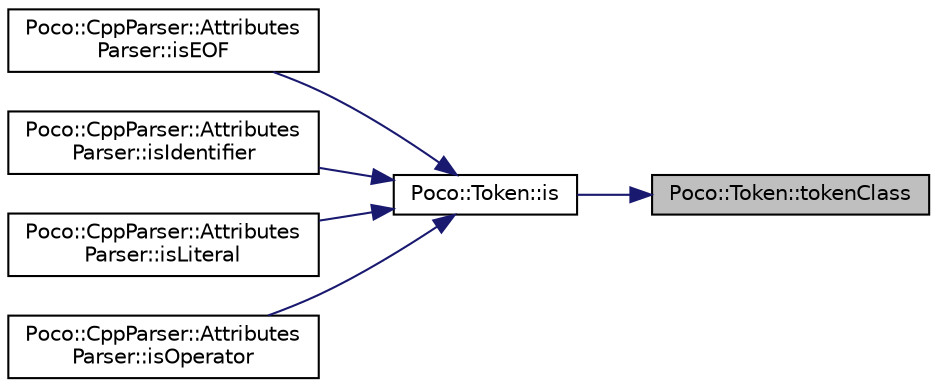 digraph "Poco::Token::tokenClass"
{
 // LATEX_PDF_SIZE
  edge [fontname="Helvetica",fontsize="10",labelfontname="Helvetica",labelfontsize="10"];
  node [fontname="Helvetica",fontsize="10",shape=record];
  rankdir="RL";
  Node1 [label="Poco::Token::tokenClass",height=0.2,width=0.4,color="black", fillcolor="grey75", style="filled", fontcolor="black",tooltip=" "];
  Node1 -> Node2 [dir="back",color="midnightblue",fontsize="10",style="solid"];
  Node2 [label="Poco::Token::is",height=0.2,width=0.4,color="black", fillcolor="white", style="filled",URL="$classPoco_1_1Token.html#ae70c40dddbeb367a61d88b72cef900b0",tooltip="Returns a char representation of the token."];
  Node2 -> Node3 [dir="back",color="midnightblue",fontsize="10",style="solid"];
  Node3 [label="Poco::CppParser::Attributes\lParser::isEOF",height=0.2,width=0.4,color="black", fillcolor="white", style="filled",URL="$classPoco_1_1CppParser_1_1AttributesParser.html#ab5d85a7d91cfb45f0f2627f8261beb44",tooltip=" "];
  Node2 -> Node4 [dir="back",color="midnightblue",fontsize="10",style="solid"];
  Node4 [label="Poco::CppParser::Attributes\lParser::isIdentifier",height=0.2,width=0.4,color="black", fillcolor="white", style="filled",URL="$classPoco_1_1CppParser_1_1AttributesParser.html#abcdb99d1504e85c1d11205014768f9fe",tooltip=" "];
  Node2 -> Node5 [dir="back",color="midnightblue",fontsize="10",style="solid"];
  Node5 [label="Poco::CppParser::Attributes\lParser::isLiteral",height=0.2,width=0.4,color="black", fillcolor="white", style="filled",URL="$classPoco_1_1CppParser_1_1AttributesParser.html#a6035cb0378e0a37de95423efbe807096",tooltip=" "];
  Node2 -> Node6 [dir="back",color="midnightblue",fontsize="10",style="solid"];
  Node6 [label="Poco::CppParser::Attributes\lParser::isOperator",height=0.2,width=0.4,color="black", fillcolor="white", style="filled",URL="$classPoco_1_1CppParser_1_1AttributesParser.html#a7be1779c68462bfafcb7ab10d2c90baa",tooltip=" "];
}
